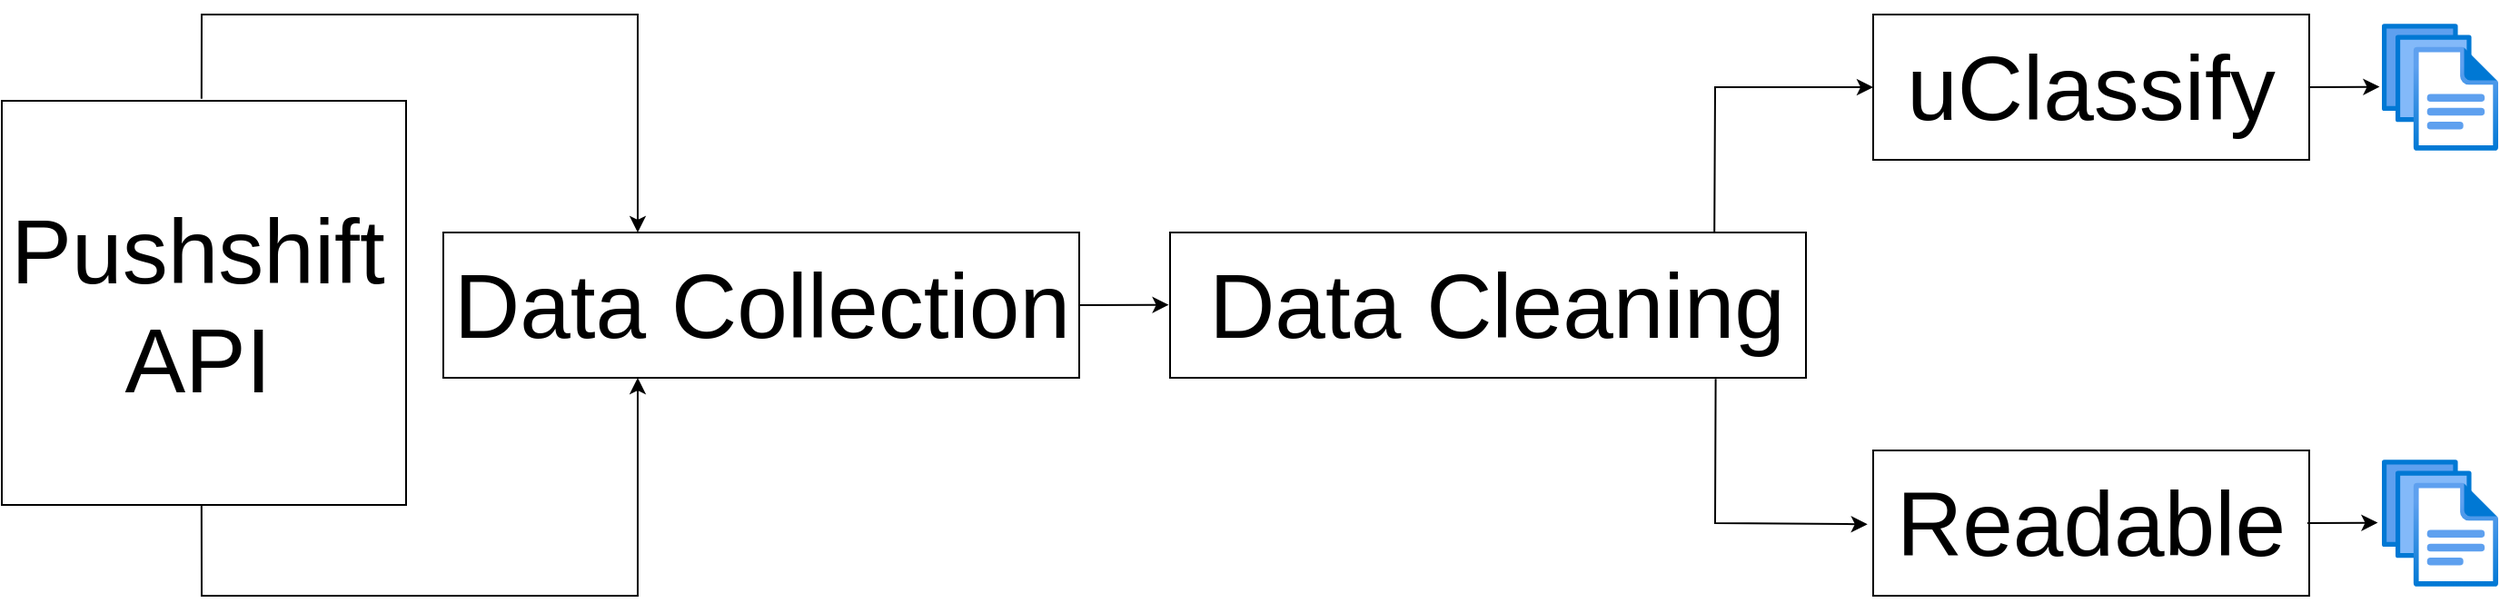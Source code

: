 <mxfile version="20.0.1" type="github">
  <diagram id="J4kVdCjD3ESPhV0laQYD" name="Page-1">
    <mxGraphModel dx="2280" dy="1142" grid="1" gridSize="10" guides="1" tooltips="1" connect="1" arrows="1" fold="1" page="1" pageScale="1" pageWidth="1500" pageHeight="800" math="0" shadow="0">
      <root>
        <mxCell id="0" />
        <mxCell id="1" parent="0" />
        <mxCell id="25KSc2TjV2gcIhLW8g-A-1" value="" style="rounded=0;whiteSpace=wrap;html=1;" vertex="1" parent="1">
          <mxGeometry x="1090" y="200" width="240" height="80" as="geometry" />
        </mxCell>
        <mxCell id="25KSc2TjV2gcIhLW8g-A-2" value="&lt;font style=&quot;font-size: 50px;&quot;&gt;uClassify&lt;/font&gt;" style="text;html=1;strokeColor=none;fillColor=none;align=center;verticalAlign=middle;whiteSpace=wrap;rounded=0;" vertex="1" parent="1">
          <mxGeometry x="1180" y="225" width="60" height="30" as="geometry" />
        </mxCell>
        <mxCell id="25KSc2TjV2gcIhLW8g-A-3" value="" style="rounded=0;whiteSpace=wrap;html=1;" vertex="1" parent="1">
          <mxGeometry x="1090" y="440" width="240" height="80" as="geometry" />
        </mxCell>
        <mxCell id="25KSc2TjV2gcIhLW8g-A-4" value="&lt;font style=&quot;font-size: 50px;&quot;&gt;Readable&lt;/font&gt;" style="text;html=1;strokeColor=none;fillColor=none;align=center;verticalAlign=middle;whiteSpace=wrap;rounded=0;" vertex="1" parent="1">
          <mxGeometry x="1180" y="465" width="60" height="30" as="geometry" />
        </mxCell>
        <mxCell id="25KSc2TjV2gcIhLW8g-A-6" value="" style="rounded=0;whiteSpace=wrap;html=1;" vertex="1" parent="1">
          <mxGeometry x="703" y="320" width="350" height="80" as="geometry" />
        </mxCell>
        <mxCell id="25KSc2TjV2gcIhLW8g-A-7" value="&lt;font style=&quot;font-size: 50px;&quot;&gt;Data Cleaning&lt;/font&gt;" style="text;html=1;strokeColor=none;fillColor=none;align=center;verticalAlign=middle;whiteSpace=wrap;rounded=0;" vertex="1" parent="1">
          <mxGeometry x="713" y="345" width="340" height="30" as="geometry" />
        </mxCell>
        <mxCell id="25KSc2TjV2gcIhLW8g-A-8" value="" style="endArrow=classic;html=1;rounded=0;fontSize=50;entryX=0;entryY=0.5;entryDx=0;entryDy=0;exitX=0.856;exitY=0.004;exitDx=0;exitDy=0;exitPerimeter=0;" edge="1" parent="1" source="25KSc2TjV2gcIhLW8g-A-6" target="25KSc2TjV2gcIhLW8g-A-1">
          <mxGeometry width="50" height="50" relative="1" as="geometry">
            <mxPoint x="890" y="310" as="sourcePoint" />
            <mxPoint x="830" y="260" as="targetPoint" />
            <Array as="points">
              <mxPoint x="1003" y="240" />
            </Array>
          </mxGeometry>
        </mxCell>
        <mxCell id="25KSc2TjV2gcIhLW8g-A-10" value="" style="endArrow=classic;html=1;rounded=0;fontSize=50;exitX=0.858;exitY=1.008;exitDx=0;exitDy=0;exitPerimeter=0;entryX=-0.013;entryY=0.508;entryDx=0;entryDy=0;entryPerimeter=0;" edge="1" parent="1" source="25KSc2TjV2gcIhLW8g-A-6" target="25KSc2TjV2gcIhLW8g-A-3">
          <mxGeometry width="50" height="50" relative="1" as="geometry">
            <mxPoint x="940" y="400" as="sourcePoint" />
            <mxPoint x="990" y="350" as="targetPoint" />
            <Array as="points">
              <mxPoint x="1003" y="480" />
            </Array>
          </mxGeometry>
        </mxCell>
        <mxCell id="25KSc2TjV2gcIhLW8g-A-11" value="" style="aspect=fixed;html=1;points=[];align=center;image;fontSize=12;image=img/lib/azure2/general/Files.svg;" vertex="1" parent="1">
          <mxGeometry x="1370" y="205" width="64" height="70" as="geometry" />
        </mxCell>
        <mxCell id="25KSc2TjV2gcIhLW8g-A-12" value="" style="aspect=fixed;html=1;points=[];align=center;image;fontSize=12;image=img/lib/azure2/general/Files.svg;" vertex="1" parent="1">
          <mxGeometry x="1370" y="445" width="64" height="70" as="geometry" />
        </mxCell>
        <mxCell id="25KSc2TjV2gcIhLW8g-A-13" value="" style="endArrow=classic;html=1;rounded=0;fontSize=50;entryX=-0.02;entryY=0.497;entryDx=0;entryDy=0;entryPerimeter=0;exitX=1;exitY=0.5;exitDx=0;exitDy=0;" edge="1" parent="1" source="25KSc2TjV2gcIhLW8g-A-1" target="25KSc2TjV2gcIhLW8g-A-11">
          <mxGeometry width="50" height="50" relative="1" as="geometry">
            <mxPoint x="1070" y="390" as="sourcePoint" />
            <mxPoint x="1120" y="340" as="targetPoint" />
          </mxGeometry>
        </mxCell>
        <mxCell id="25KSc2TjV2gcIhLW8g-A-14" value="" style="endArrow=classic;html=1;rounded=0;fontSize=50;entryX=-0.02;entryY=0.497;entryDx=0;entryDy=0;entryPerimeter=0;exitX=1;exitY=0.5;exitDx=0;exitDy=0;" edge="1" parent="1">
          <mxGeometry width="50" height="50" relative="1" as="geometry">
            <mxPoint x="1329" y="480" as="sourcePoint" />
            <mxPoint x="1367.72" y="479.79" as="targetPoint" />
          </mxGeometry>
        </mxCell>
        <mxCell id="25KSc2TjV2gcIhLW8g-A-15" value="" style="rounded=0;whiteSpace=wrap;html=1;" vertex="1" parent="1">
          <mxGeometry x="303" y="320" width="350" height="80" as="geometry" />
        </mxCell>
        <mxCell id="25KSc2TjV2gcIhLW8g-A-16" value="&lt;font style=&quot;font-size: 50px;&quot;&gt;Data Collection&lt;/font&gt;" style="text;html=1;strokeColor=none;fillColor=none;align=center;verticalAlign=middle;whiteSpace=wrap;rounded=0;" vertex="1" parent="1">
          <mxGeometry x="297" y="345" width="363" height="30" as="geometry" />
        </mxCell>
        <mxCell id="25KSc2TjV2gcIhLW8g-A-17" value="" style="endArrow=classic;html=1;rounded=0;fontSize=50;entryX=-0.002;entryY=0.498;entryDx=0;entryDy=0;entryPerimeter=0;" edge="1" parent="1" target="25KSc2TjV2gcIhLW8g-A-6">
          <mxGeometry width="50" height="50" relative="1" as="geometry">
            <mxPoint x="653" y="360" as="sourcePoint" />
            <mxPoint x="700" y="360" as="targetPoint" />
          </mxGeometry>
        </mxCell>
        <mxCell id="25KSc2TjV2gcIhLW8g-A-18" value="" style="whiteSpace=wrap;html=1;aspect=fixed;fontSize=50;" vertex="1" parent="1">
          <mxGeometry x="60" y="247.5" width="222.5" height="222.5" as="geometry" />
        </mxCell>
        <mxCell id="25KSc2TjV2gcIhLW8g-A-19" value="Pushshift&lt;br&gt;API" style="text;html=1;strokeColor=none;fillColor=none;align=center;verticalAlign=middle;whiteSpace=wrap;rounded=0;fontSize=50;" vertex="1" parent="1">
          <mxGeometry x="137.5" y="345" width="60" height="30" as="geometry" />
        </mxCell>
        <mxCell id="25KSc2TjV2gcIhLW8g-A-20" value="" style="endArrow=classic;html=1;rounded=0;fontSize=50;exitX=0.494;exitY=-0.005;exitDx=0;exitDy=0;exitPerimeter=0;" edge="1" parent="1" source="25KSc2TjV2gcIhLW8g-A-18">
          <mxGeometry width="50" height="50" relative="1" as="geometry">
            <mxPoint x="600" y="440" as="sourcePoint" />
            <mxPoint x="410" y="320" as="targetPoint" />
            <Array as="points">
              <mxPoint x="170" y="200" />
              <mxPoint x="410" y="200" />
            </Array>
          </mxGeometry>
        </mxCell>
        <mxCell id="25KSc2TjV2gcIhLW8g-A-21" value="" style="endArrow=classic;html=1;rounded=0;fontSize=50;exitX=0.494;exitY=1.001;exitDx=0;exitDy=0;exitPerimeter=0;" edge="1" parent="1" source="25KSc2TjV2gcIhLW8g-A-18">
          <mxGeometry width="50" height="50" relative="1" as="geometry">
            <mxPoint x="160" y="550" as="sourcePoint" />
            <mxPoint x="410" y="400" as="targetPoint" />
            <Array as="points">
              <mxPoint x="170" y="520" />
              <mxPoint x="410" y="520" />
            </Array>
          </mxGeometry>
        </mxCell>
      </root>
    </mxGraphModel>
  </diagram>
</mxfile>
